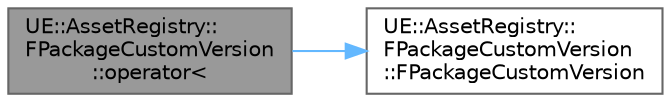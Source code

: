 digraph "UE::AssetRegistry::FPackageCustomVersion::operator&lt;"
{
 // INTERACTIVE_SVG=YES
 // LATEX_PDF_SIZE
  bgcolor="transparent";
  edge [fontname=Helvetica,fontsize=10,labelfontname=Helvetica,labelfontsize=10];
  node [fontname=Helvetica,fontsize=10,shape=box,height=0.2,width=0.4];
  rankdir="LR";
  Node1 [id="Node000001",label="UE::AssetRegistry::\lFPackageCustomVersion\l::operator\<",height=0.2,width=0.4,color="gray40", fillcolor="grey60", style="filled", fontcolor="black",tooltip=" "];
  Node1 -> Node2 [id="edge1_Node000001_Node000002",color="steelblue1",style="solid",tooltip=" "];
  Node2 [id="Node000002",label="UE::AssetRegistry::\lFPackageCustomVersion\l::FPackageCustomVersion",height=0.2,width=0.4,color="grey40", fillcolor="white", style="filled",URL="$d8/d23/structUE_1_1AssetRegistry_1_1FPackageCustomVersion.html#ad691732b4a4e897144b9256373c4bdb5",tooltip=" "];
}
